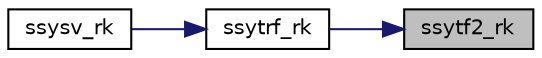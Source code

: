 digraph "ssytf2_rk"
{
 // LATEX_PDF_SIZE
  edge [fontname="Helvetica",fontsize="10",labelfontname="Helvetica",labelfontsize="10"];
  node [fontname="Helvetica",fontsize="10",shape=record];
  rankdir="RL";
  Node1 [label="ssytf2_rk",height=0.2,width=0.4,color="black", fillcolor="grey75", style="filled", fontcolor="black",tooltip="SSYTF2_RK computes the factorization of a real symmetric indefinite matrix using the bounded Bunch-Ka..."];
  Node1 -> Node2 [dir="back",color="midnightblue",fontsize="10",style="solid",fontname="Helvetica"];
  Node2 [label="ssytrf_rk",height=0.2,width=0.4,color="black", fillcolor="white", style="filled",URL="$ssytrf__rk_8f.html#a0afb5815527e91e5e4f48a2aa4066bcf",tooltip="SSYTRF_RK computes the factorization of a real symmetric indefinite matrix using the bounded Bunch-Ka..."];
  Node2 -> Node3 [dir="back",color="midnightblue",fontsize="10",style="solid",fontname="Helvetica"];
  Node3 [label="ssysv_rk",height=0.2,width=0.4,color="black", fillcolor="white", style="filled",URL="$ssysv__rk_8f.html#aeb68410e46703ed4079117e14f67a653",tooltip="SSYSV_RK computes the solution to system of linear equations A * X = B for SY matrices"];
}
